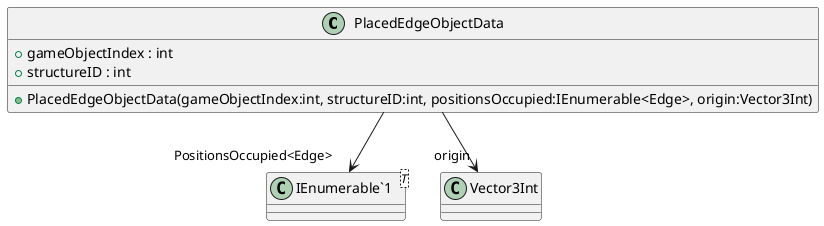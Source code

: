 @startuml
class PlacedEdgeObjectData {
    + gameObjectIndex : int
    + structureID : int
    + PlacedEdgeObjectData(gameObjectIndex:int, structureID:int, positionsOccupied:IEnumerable<Edge>, origin:Vector3Int)
}
class "IEnumerable`1"<T> {
}
PlacedEdgeObjectData --> "PositionsOccupied<Edge>" "IEnumerable`1"
PlacedEdgeObjectData --> "origin" Vector3Int
@enduml
